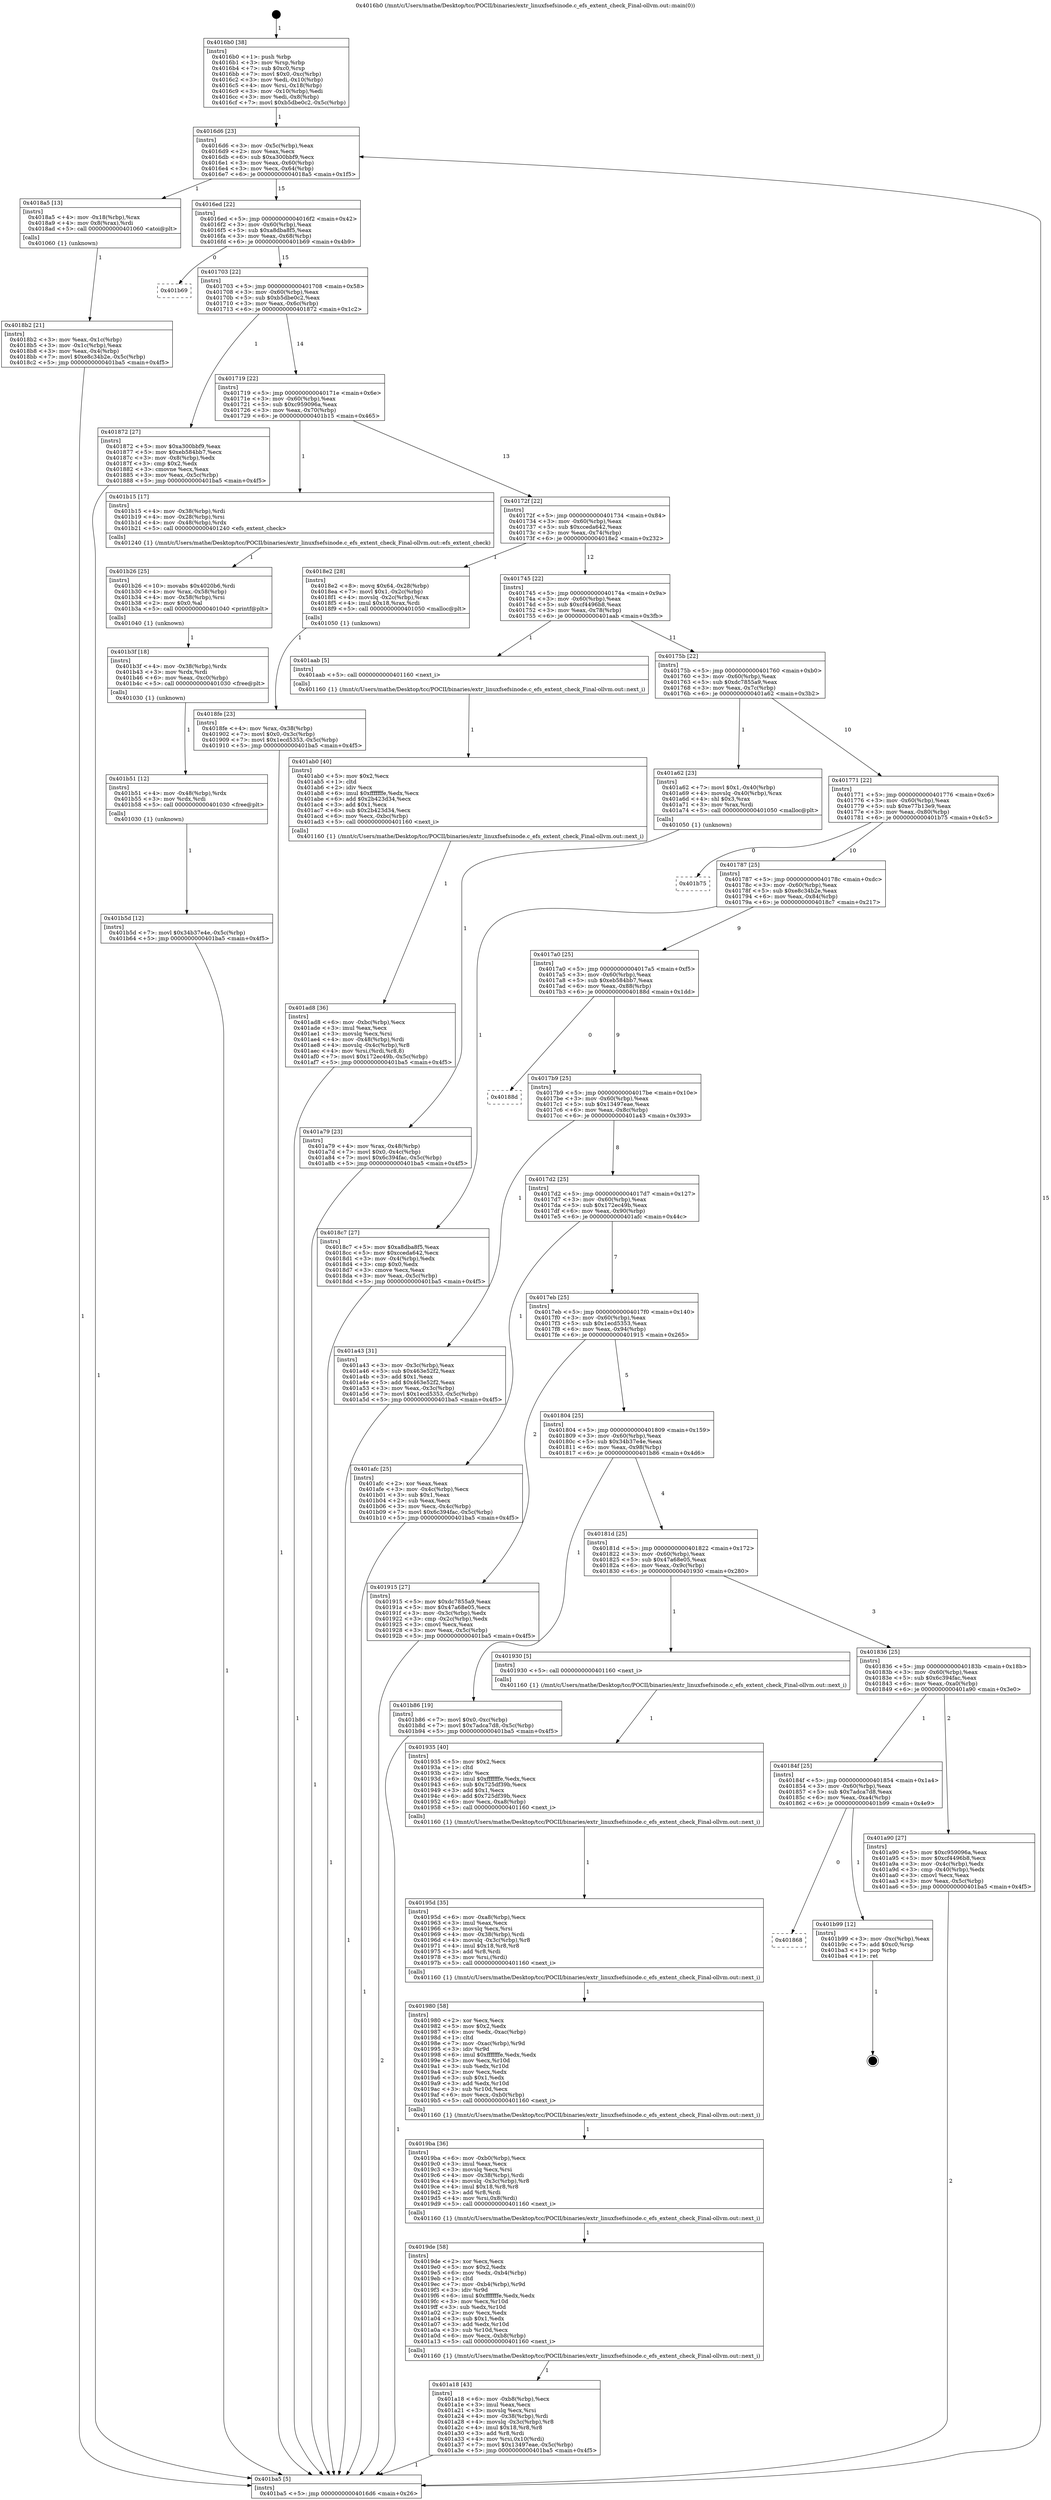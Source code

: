 digraph "0x4016b0" {
  label = "0x4016b0 (/mnt/c/Users/mathe/Desktop/tcc/POCII/binaries/extr_linuxfsefsinode.c_efs_extent_check_Final-ollvm.out::main(0))"
  labelloc = "t"
  node[shape=record]

  Entry [label="",width=0.3,height=0.3,shape=circle,fillcolor=black,style=filled]
  "0x4016d6" [label="{
     0x4016d6 [23]\l
     | [instrs]\l
     &nbsp;&nbsp;0x4016d6 \<+3\>: mov -0x5c(%rbp),%eax\l
     &nbsp;&nbsp;0x4016d9 \<+2\>: mov %eax,%ecx\l
     &nbsp;&nbsp;0x4016db \<+6\>: sub $0xa300bbf9,%ecx\l
     &nbsp;&nbsp;0x4016e1 \<+3\>: mov %eax,-0x60(%rbp)\l
     &nbsp;&nbsp;0x4016e4 \<+3\>: mov %ecx,-0x64(%rbp)\l
     &nbsp;&nbsp;0x4016e7 \<+6\>: je 00000000004018a5 \<main+0x1f5\>\l
  }"]
  "0x4018a5" [label="{
     0x4018a5 [13]\l
     | [instrs]\l
     &nbsp;&nbsp;0x4018a5 \<+4\>: mov -0x18(%rbp),%rax\l
     &nbsp;&nbsp;0x4018a9 \<+4\>: mov 0x8(%rax),%rdi\l
     &nbsp;&nbsp;0x4018ad \<+5\>: call 0000000000401060 \<atoi@plt\>\l
     | [calls]\l
     &nbsp;&nbsp;0x401060 \{1\} (unknown)\l
  }"]
  "0x4016ed" [label="{
     0x4016ed [22]\l
     | [instrs]\l
     &nbsp;&nbsp;0x4016ed \<+5\>: jmp 00000000004016f2 \<main+0x42\>\l
     &nbsp;&nbsp;0x4016f2 \<+3\>: mov -0x60(%rbp),%eax\l
     &nbsp;&nbsp;0x4016f5 \<+5\>: sub $0xa8dba8f5,%eax\l
     &nbsp;&nbsp;0x4016fa \<+3\>: mov %eax,-0x68(%rbp)\l
     &nbsp;&nbsp;0x4016fd \<+6\>: je 0000000000401b69 \<main+0x4b9\>\l
  }"]
  Exit [label="",width=0.3,height=0.3,shape=circle,fillcolor=black,style=filled,peripheries=2]
  "0x401b69" [label="{
     0x401b69\l
  }", style=dashed]
  "0x401703" [label="{
     0x401703 [22]\l
     | [instrs]\l
     &nbsp;&nbsp;0x401703 \<+5\>: jmp 0000000000401708 \<main+0x58\>\l
     &nbsp;&nbsp;0x401708 \<+3\>: mov -0x60(%rbp),%eax\l
     &nbsp;&nbsp;0x40170b \<+5\>: sub $0xb5dbe0c2,%eax\l
     &nbsp;&nbsp;0x401710 \<+3\>: mov %eax,-0x6c(%rbp)\l
     &nbsp;&nbsp;0x401713 \<+6\>: je 0000000000401872 \<main+0x1c2\>\l
  }"]
  "0x401868" [label="{
     0x401868\l
  }", style=dashed]
  "0x401872" [label="{
     0x401872 [27]\l
     | [instrs]\l
     &nbsp;&nbsp;0x401872 \<+5\>: mov $0xa300bbf9,%eax\l
     &nbsp;&nbsp;0x401877 \<+5\>: mov $0xeb584bb7,%ecx\l
     &nbsp;&nbsp;0x40187c \<+3\>: mov -0x8(%rbp),%edx\l
     &nbsp;&nbsp;0x40187f \<+3\>: cmp $0x2,%edx\l
     &nbsp;&nbsp;0x401882 \<+3\>: cmovne %ecx,%eax\l
     &nbsp;&nbsp;0x401885 \<+3\>: mov %eax,-0x5c(%rbp)\l
     &nbsp;&nbsp;0x401888 \<+5\>: jmp 0000000000401ba5 \<main+0x4f5\>\l
  }"]
  "0x401719" [label="{
     0x401719 [22]\l
     | [instrs]\l
     &nbsp;&nbsp;0x401719 \<+5\>: jmp 000000000040171e \<main+0x6e\>\l
     &nbsp;&nbsp;0x40171e \<+3\>: mov -0x60(%rbp),%eax\l
     &nbsp;&nbsp;0x401721 \<+5\>: sub $0xc959096a,%eax\l
     &nbsp;&nbsp;0x401726 \<+3\>: mov %eax,-0x70(%rbp)\l
     &nbsp;&nbsp;0x401729 \<+6\>: je 0000000000401b15 \<main+0x465\>\l
  }"]
  "0x401ba5" [label="{
     0x401ba5 [5]\l
     | [instrs]\l
     &nbsp;&nbsp;0x401ba5 \<+5\>: jmp 00000000004016d6 \<main+0x26\>\l
  }"]
  "0x4016b0" [label="{
     0x4016b0 [38]\l
     | [instrs]\l
     &nbsp;&nbsp;0x4016b0 \<+1\>: push %rbp\l
     &nbsp;&nbsp;0x4016b1 \<+3\>: mov %rsp,%rbp\l
     &nbsp;&nbsp;0x4016b4 \<+7\>: sub $0xc0,%rsp\l
     &nbsp;&nbsp;0x4016bb \<+7\>: movl $0x0,-0xc(%rbp)\l
     &nbsp;&nbsp;0x4016c2 \<+3\>: mov %edi,-0x10(%rbp)\l
     &nbsp;&nbsp;0x4016c5 \<+4\>: mov %rsi,-0x18(%rbp)\l
     &nbsp;&nbsp;0x4016c9 \<+3\>: mov -0x10(%rbp),%edi\l
     &nbsp;&nbsp;0x4016cc \<+3\>: mov %edi,-0x8(%rbp)\l
     &nbsp;&nbsp;0x4016cf \<+7\>: movl $0xb5dbe0c2,-0x5c(%rbp)\l
  }"]
  "0x4018b2" [label="{
     0x4018b2 [21]\l
     | [instrs]\l
     &nbsp;&nbsp;0x4018b2 \<+3\>: mov %eax,-0x1c(%rbp)\l
     &nbsp;&nbsp;0x4018b5 \<+3\>: mov -0x1c(%rbp),%eax\l
     &nbsp;&nbsp;0x4018b8 \<+3\>: mov %eax,-0x4(%rbp)\l
     &nbsp;&nbsp;0x4018bb \<+7\>: movl $0xe8c34b2e,-0x5c(%rbp)\l
     &nbsp;&nbsp;0x4018c2 \<+5\>: jmp 0000000000401ba5 \<main+0x4f5\>\l
  }"]
  "0x401b99" [label="{
     0x401b99 [12]\l
     | [instrs]\l
     &nbsp;&nbsp;0x401b99 \<+3\>: mov -0xc(%rbp),%eax\l
     &nbsp;&nbsp;0x401b9c \<+7\>: add $0xc0,%rsp\l
     &nbsp;&nbsp;0x401ba3 \<+1\>: pop %rbp\l
     &nbsp;&nbsp;0x401ba4 \<+1\>: ret\l
  }"]
  "0x401b15" [label="{
     0x401b15 [17]\l
     | [instrs]\l
     &nbsp;&nbsp;0x401b15 \<+4\>: mov -0x38(%rbp),%rdi\l
     &nbsp;&nbsp;0x401b19 \<+4\>: mov -0x28(%rbp),%rsi\l
     &nbsp;&nbsp;0x401b1d \<+4\>: mov -0x48(%rbp),%rdx\l
     &nbsp;&nbsp;0x401b21 \<+5\>: call 0000000000401240 \<efs_extent_check\>\l
     | [calls]\l
     &nbsp;&nbsp;0x401240 \{1\} (/mnt/c/Users/mathe/Desktop/tcc/POCII/binaries/extr_linuxfsefsinode.c_efs_extent_check_Final-ollvm.out::efs_extent_check)\l
  }"]
  "0x40172f" [label="{
     0x40172f [22]\l
     | [instrs]\l
     &nbsp;&nbsp;0x40172f \<+5\>: jmp 0000000000401734 \<main+0x84\>\l
     &nbsp;&nbsp;0x401734 \<+3\>: mov -0x60(%rbp),%eax\l
     &nbsp;&nbsp;0x401737 \<+5\>: sub $0xcceda642,%eax\l
     &nbsp;&nbsp;0x40173c \<+3\>: mov %eax,-0x74(%rbp)\l
     &nbsp;&nbsp;0x40173f \<+6\>: je 00000000004018e2 \<main+0x232\>\l
  }"]
  "0x401b5d" [label="{
     0x401b5d [12]\l
     | [instrs]\l
     &nbsp;&nbsp;0x401b5d \<+7\>: movl $0x34b37e4e,-0x5c(%rbp)\l
     &nbsp;&nbsp;0x401b64 \<+5\>: jmp 0000000000401ba5 \<main+0x4f5\>\l
  }"]
  "0x4018e2" [label="{
     0x4018e2 [28]\l
     | [instrs]\l
     &nbsp;&nbsp;0x4018e2 \<+8\>: movq $0x64,-0x28(%rbp)\l
     &nbsp;&nbsp;0x4018ea \<+7\>: movl $0x1,-0x2c(%rbp)\l
     &nbsp;&nbsp;0x4018f1 \<+4\>: movslq -0x2c(%rbp),%rax\l
     &nbsp;&nbsp;0x4018f5 \<+4\>: imul $0x18,%rax,%rdi\l
     &nbsp;&nbsp;0x4018f9 \<+5\>: call 0000000000401050 \<malloc@plt\>\l
     | [calls]\l
     &nbsp;&nbsp;0x401050 \{1\} (unknown)\l
  }"]
  "0x401745" [label="{
     0x401745 [22]\l
     | [instrs]\l
     &nbsp;&nbsp;0x401745 \<+5\>: jmp 000000000040174a \<main+0x9a\>\l
     &nbsp;&nbsp;0x40174a \<+3\>: mov -0x60(%rbp),%eax\l
     &nbsp;&nbsp;0x40174d \<+5\>: sub $0xcf4496b8,%eax\l
     &nbsp;&nbsp;0x401752 \<+3\>: mov %eax,-0x78(%rbp)\l
     &nbsp;&nbsp;0x401755 \<+6\>: je 0000000000401aab \<main+0x3fb\>\l
  }"]
  "0x401b51" [label="{
     0x401b51 [12]\l
     | [instrs]\l
     &nbsp;&nbsp;0x401b51 \<+4\>: mov -0x48(%rbp),%rdx\l
     &nbsp;&nbsp;0x401b55 \<+3\>: mov %rdx,%rdi\l
     &nbsp;&nbsp;0x401b58 \<+5\>: call 0000000000401030 \<free@plt\>\l
     | [calls]\l
     &nbsp;&nbsp;0x401030 \{1\} (unknown)\l
  }"]
  "0x401aab" [label="{
     0x401aab [5]\l
     | [instrs]\l
     &nbsp;&nbsp;0x401aab \<+5\>: call 0000000000401160 \<next_i\>\l
     | [calls]\l
     &nbsp;&nbsp;0x401160 \{1\} (/mnt/c/Users/mathe/Desktop/tcc/POCII/binaries/extr_linuxfsefsinode.c_efs_extent_check_Final-ollvm.out::next_i)\l
  }"]
  "0x40175b" [label="{
     0x40175b [22]\l
     | [instrs]\l
     &nbsp;&nbsp;0x40175b \<+5\>: jmp 0000000000401760 \<main+0xb0\>\l
     &nbsp;&nbsp;0x401760 \<+3\>: mov -0x60(%rbp),%eax\l
     &nbsp;&nbsp;0x401763 \<+5\>: sub $0xdc7855a9,%eax\l
     &nbsp;&nbsp;0x401768 \<+3\>: mov %eax,-0x7c(%rbp)\l
     &nbsp;&nbsp;0x40176b \<+6\>: je 0000000000401a62 \<main+0x3b2\>\l
  }"]
  "0x401b3f" [label="{
     0x401b3f [18]\l
     | [instrs]\l
     &nbsp;&nbsp;0x401b3f \<+4\>: mov -0x38(%rbp),%rdx\l
     &nbsp;&nbsp;0x401b43 \<+3\>: mov %rdx,%rdi\l
     &nbsp;&nbsp;0x401b46 \<+6\>: mov %eax,-0xc0(%rbp)\l
     &nbsp;&nbsp;0x401b4c \<+5\>: call 0000000000401030 \<free@plt\>\l
     | [calls]\l
     &nbsp;&nbsp;0x401030 \{1\} (unknown)\l
  }"]
  "0x401a62" [label="{
     0x401a62 [23]\l
     | [instrs]\l
     &nbsp;&nbsp;0x401a62 \<+7\>: movl $0x1,-0x40(%rbp)\l
     &nbsp;&nbsp;0x401a69 \<+4\>: movslq -0x40(%rbp),%rax\l
     &nbsp;&nbsp;0x401a6d \<+4\>: shl $0x3,%rax\l
     &nbsp;&nbsp;0x401a71 \<+3\>: mov %rax,%rdi\l
     &nbsp;&nbsp;0x401a74 \<+5\>: call 0000000000401050 \<malloc@plt\>\l
     | [calls]\l
     &nbsp;&nbsp;0x401050 \{1\} (unknown)\l
  }"]
  "0x401771" [label="{
     0x401771 [22]\l
     | [instrs]\l
     &nbsp;&nbsp;0x401771 \<+5\>: jmp 0000000000401776 \<main+0xc6\>\l
     &nbsp;&nbsp;0x401776 \<+3\>: mov -0x60(%rbp),%eax\l
     &nbsp;&nbsp;0x401779 \<+5\>: sub $0xe77b13e9,%eax\l
     &nbsp;&nbsp;0x40177e \<+3\>: mov %eax,-0x80(%rbp)\l
     &nbsp;&nbsp;0x401781 \<+6\>: je 0000000000401b75 \<main+0x4c5\>\l
  }"]
  "0x401b26" [label="{
     0x401b26 [25]\l
     | [instrs]\l
     &nbsp;&nbsp;0x401b26 \<+10\>: movabs $0x4020b6,%rdi\l
     &nbsp;&nbsp;0x401b30 \<+4\>: mov %rax,-0x58(%rbp)\l
     &nbsp;&nbsp;0x401b34 \<+4\>: mov -0x58(%rbp),%rsi\l
     &nbsp;&nbsp;0x401b38 \<+2\>: mov $0x0,%al\l
     &nbsp;&nbsp;0x401b3a \<+5\>: call 0000000000401040 \<printf@plt\>\l
     | [calls]\l
     &nbsp;&nbsp;0x401040 \{1\} (unknown)\l
  }"]
  "0x401b75" [label="{
     0x401b75\l
  }", style=dashed]
  "0x401787" [label="{
     0x401787 [25]\l
     | [instrs]\l
     &nbsp;&nbsp;0x401787 \<+5\>: jmp 000000000040178c \<main+0xdc\>\l
     &nbsp;&nbsp;0x40178c \<+3\>: mov -0x60(%rbp),%eax\l
     &nbsp;&nbsp;0x40178f \<+5\>: sub $0xe8c34b2e,%eax\l
     &nbsp;&nbsp;0x401794 \<+6\>: mov %eax,-0x84(%rbp)\l
     &nbsp;&nbsp;0x40179a \<+6\>: je 00000000004018c7 \<main+0x217\>\l
  }"]
  "0x401ad8" [label="{
     0x401ad8 [36]\l
     | [instrs]\l
     &nbsp;&nbsp;0x401ad8 \<+6\>: mov -0xbc(%rbp),%ecx\l
     &nbsp;&nbsp;0x401ade \<+3\>: imul %eax,%ecx\l
     &nbsp;&nbsp;0x401ae1 \<+3\>: movslq %ecx,%rsi\l
     &nbsp;&nbsp;0x401ae4 \<+4\>: mov -0x48(%rbp),%rdi\l
     &nbsp;&nbsp;0x401ae8 \<+4\>: movslq -0x4c(%rbp),%r8\l
     &nbsp;&nbsp;0x401aec \<+4\>: mov %rsi,(%rdi,%r8,8)\l
     &nbsp;&nbsp;0x401af0 \<+7\>: movl $0x172ec49b,-0x5c(%rbp)\l
     &nbsp;&nbsp;0x401af7 \<+5\>: jmp 0000000000401ba5 \<main+0x4f5\>\l
  }"]
  "0x4018c7" [label="{
     0x4018c7 [27]\l
     | [instrs]\l
     &nbsp;&nbsp;0x4018c7 \<+5\>: mov $0xa8dba8f5,%eax\l
     &nbsp;&nbsp;0x4018cc \<+5\>: mov $0xcceda642,%ecx\l
     &nbsp;&nbsp;0x4018d1 \<+3\>: mov -0x4(%rbp),%edx\l
     &nbsp;&nbsp;0x4018d4 \<+3\>: cmp $0x0,%edx\l
     &nbsp;&nbsp;0x4018d7 \<+3\>: cmove %ecx,%eax\l
     &nbsp;&nbsp;0x4018da \<+3\>: mov %eax,-0x5c(%rbp)\l
     &nbsp;&nbsp;0x4018dd \<+5\>: jmp 0000000000401ba5 \<main+0x4f5\>\l
  }"]
  "0x4017a0" [label="{
     0x4017a0 [25]\l
     | [instrs]\l
     &nbsp;&nbsp;0x4017a0 \<+5\>: jmp 00000000004017a5 \<main+0xf5\>\l
     &nbsp;&nbsp;0x4017a5 \<+3\>: mov -0x60(%rbp),%eax\l
     &nbsp;&nbsp;0x4017a8 \<+5\>: sub $0xeb584bb7,%eax\l
     &nbsp;&nbsp;0x4017ad \<+6\>: mov %eax,-0x88(%rbp)\l
     &nbsp;&nbsp;0x4017b3 \<+6\>: je 000000000040188d \<main+0x1dd\>\l
  }"]
  "0x4018fe" [label="{
     0x4018fe [23]\l
     | [instrs]\l
     &nbsp;&nbsp;0x4018fe \<+4\>: mov %rax,-0x38(%rbp)\l
     &nbsp;&nbsp;0x401902 \<+7\>: movl $0x0,-0x3c(%rbp)\l
     &nbsp;&nbsp;0x401909 \<+7\>: movl $0x1ecd5353,-0x5c(%rbp)\l
     &nbsp;&nbsp;0x401910 \<+5\>: jmp 0000000000401ba5 \<main+0x4f5\>\l
  }"]
  "0x401ab0" [label="{
     0x401ab0 [40]\l
     | [instrs]\l
     &nbsp;&nbsp;0x401ab0 \<+5\>: mov $0x2,%ecx\l
     &nbsp;&nbsp;0x401ab5 \<+1\>: cltd\l
     &nbsp;&nbsp;0x401ab6 \<+2\>: idiv %ecx\l
     &nbsp;&nbsp;0x401ab8 \<+6\>: imul $0xfffffffe,%edx,%ecx\l
     &nbsp;&nbsp;0x401abe \<+6\>: add $0x2b423d34,%ecx\l
     &nbsp;&nbsp;0x401ac4 \<+3\>: add $0x1,%ecx\l
     &nbsp;&nbsp;0x401ac7 \<+6\>: sub $0x2b423d34,%ecx\l
     &nbsp;&nbsp;0x401acd \<+6\>: mov %ecx,-0xbc(%rbp)\l
     &nbsp;&nbsp;0x401ad3 \<+5\>: call 0000000000401160 \<next_i\>\l
     | [calls]\l
     &nbsp;&nbsp;0x401160 \{1\} (/mnt/c/Users/mathe/Desktop/tcc/POCII/binaries/extr_linuxfsefsinode.c_efs_extent_check_Final-ollvm.out::next_i)\l
  }"]
  "0x40188d" [label="{
     0x40188d\l
  }", style=dashed]
  "0x4017b9" [label="{
     0x4017b9 [25]\l
     | [instrs]\l
     &nbsp;&nbsp;0x4017b9 \<+5\>: jmp 00000000004017be \<main+0x10e\>\l
     &nbsp;&nbsp;0x4017be \<+3\>: mov -0x60(%rbp),%eax\l
     &nbsp;&nbsp;0x4017c1 \<+5\>: sub $0x13497eae,%eax\l
     &nbsp;&nbsp;0x4017c6 \<+6\>: mov %eax,-0x8c(%rbp)\l
     &nbsp;&nbsp;0x4017cc \<+6\>: je 0000000000401a43 \<main+0x393\>\l
  }"]
  "0x40184f" [label="{
     0x40184f [25]\l
     | [instrs]\l
     &nbsp;&nbsp;0x40184f \<+5\>: jmp 0000000000401854 \<main+0x1a4\>\l
     &nbsp;&nbsp;0x401854 \<+3\>: mov -0x60(%rbp),%eax\l
     &nbsp;&nbsp;0x401857 \<+5\>: sub $0x7adca7d8,%eax\l
     &nbsp;&nbsp;0x40185c \<+6\>: mov %eax,-0xa4(%rbp)\l
     &nbsp;&nbsp;0x401862 \<+6\>: je 0000000000401b99 \<main+0x4e9\>\l
  }"]
  "0x401a43" [label="{
     0x401a43 [31]\l
     | [instrs]\l
     &nbsp;&nbsp;0x401a43 \<+3\>: mov -0x3c(%rbp),%eax\l
     &nbsp;&nbsp;0x401a46 \<+5\>: sub $0x463e52f2,%eax\l
     &nbsp;&nbsp;0x401a4b \<+3\>: add $0x1,%eax\l
     &nbsp;&nbsp;0x401a4e \<+5\>: add $0x463e52f2,%eax\l
     &nbsp;&nbsp;0x401a53 \<+3\>: mov %eax,-0x3c(%rbp)\l
     &nbsp;&nbsp;0x401a56 \<+7\>: movl $0x1ecd5353,-0x5c(%rbp)\l
     &nbsp;&nbsp;0x401a5d \<+5\>: jmp 0000000000401ba5 \<main+0x4f5\>\l
  }"]
  "0x4017d2" [label="{
     0x4017d2 [25]\l
     | [instrs]\l
     &nbsp;&nbsp;0x4017d2 \<+5\>: jmp 00000000004017d7 \<main+0x127\>\l
     &nbsp;&nbsp;0x4017d7 \<+3\>: mov -0x60(%rbp),%eax\l
     &nbsp;&nbsp;0x4017da \<+5\>: sub $0x172ec49b,%eax\l
     &nbsp;&nbsp;0x4017df \<+6\>: mov %eax,-0x90(%rbp)\l
     &nbsp;&nbsp;0x4017e5 \<+6\>: je 0000000000401afc \<main+0x44c\>\l
  }"]
  "0x401a90" [label="{
     0x401a90 [27]\l
     | [instrs]\l
     &nbsp;&nbsp;0x401a90 \<+5\>: mov $0xc959096a,%eax\l
     &nbsp;&nbsp;0x401a95 \<+5\>: mov $0xcf4496b8,%ecx\l
     &nbsp;&nbsp;0x401a9a \<+3\>: mov -0x4c(%rbp),%edx\l
     &nbsp;&nbsp;0x401a9d \<+3\>: cmp -0x40(%rbp),%edx\l
     &nbsp;&nbsp;0x401aa0 \<+3\>: cmovl %ecx,%eax\l
     &nbsp;&nbsp;0x401aa3 \<+3\>: mov %eax,-0x5c(%rbp)\l
     &nbsp;&nbsp;0x401aa6 \<+5\>: jmp 0000000000401ba5 \<main+0x4f5\>\l
  }"]
  "0x401afc" [label="{
     0x401afc [25]\l
     | [instrs]\l
     &nbsp;&nbsp;0x401afc \<+2\>: xor %eax,%eax\l
     &nbsp;&nbsp;0x401afe \<+3\>: mov -0x4c(%rbp),%ecx\l
     &nbsp;&nbsp;0x401b01 \<+3\>: sub $0x1,%eax\l
     &nbsp;&nbsp;0x401b04 \<+2\>: sub %eax,%ecx\l
     &nbsp;&nbsp;0x401b06 \<+3\>: mov %ecx,-0x4c(%rbp)\l
     &nbsp;&nbsp;0x401b09 \<+7\>: movl $0x6c394fac,-0x5c(%rbp)\l
     &nbsp;&nbsp;0x401b10 \<+5\>: jmp 0000000000401ba5 \<main+0x4f5\>\l
  }"]
  "0x4017eb" [label="{
     0x4017eb [25]\l
     | [instrs]\l
     &nbsp;&nbsp;0x4017eb \<+5\>: jmp 00000000004017f0 \<main+0x140\>\l
     &nbsp;&nbsp;0x4017f0 \<+3\>: mov -0x60(%rbp),%eax\l
     &nbsp;&nbsp;0x4017f3 \<+5\>: sub $0x1ecd5353,%eax\l
     &nbsp;&nbsp;0x4017f8 \<+6\>: mov %eax,-0x94(%rbp)\l
     &nbsp;&nbsp;0x4017fe \<+6\>: je 0000000000401915 \<main+0x265\>\l
  }"]
  "0x401a79" [label="{
     0x401a79 [23]\l
     | [instrs]\l
     &nbsp;&nbsp;0x401a79 \<+4\>: mov %rax,-0x48(%rbp)\l
     &nbsp;&nbsp;0x401a7d \<+7\>: movl $0x0,-0x4c(%rbp)\l
     &nbsp;&nbsp;0x401a84 \<+7\>: movl $0x6c394fac,-0x5c(%rbp)\l
     &nbsp;&nbsp;0x401a8b \<+5\>: jmp 0000000000401ba5 \<main+0x4f5\>\l
  }"]
  "0x401915" [label="{
     0x401915 [27]\l
     | [instrs]\l
     &nbsp;&nbsp;0x401915 \<+5\>: mov $0xdc7855a9,%eax\l
     &nbsp;&nbsp;0x40191a \<+5\>: mov $0x47a68e05,%ecx\l
     &nbsp;&nbsp;0x40191f \<+3\>: mov -0x3c(%rbp),%edx\l
     &nbsp;&nbsp;0x401922 \<+3\>: cmp -0x2c(%rbp),%edx\l
     &nbsp;&nbsp;0x401925 \<+3\>: cmovl %ecx,%eax\l
     &nbsp;&nbsp;0x401928 \<+3\>: mov %eax,-0x5c(%rbp)\l
     &nbsp;&nbsp;0x40192b \<+5\>: jmp 0000000000401ba5 \<main+0x4f5\>\l
  }"]
  "0x401804" [label="{
     0x401804 [25]\l
     | [instrs]\l
     &nbsp;&nbsp;0x401804 \<+5\>: jmp 0000000000401809 \<main+0x159\>\l
     &nbsp;&nbsp;0x401809 \<+3\>: mov -0x60(%rbp),%eax\l
     &nbsp;&nbsp;0x40180c \<+5\>: sub $0x34b37e4e,%eax\l
     &nbsp;&nbsp;0x401811 \<+6\>: mov %eax,-0x98(%rbp)\l
     &nbsp;&nbsp;0x401817 \<+6\>: je 0000000000401b86 \<main+0x4d6\>\l
  }"]
  "0x401a18" [label="{
     0x401a18 [43]\l
     | [instrs]\l
     &nbsp;&nbsp;0x401a18 \<+6\>: mov -0xb8(%rbp),%ecx\l
     &nbsp;&nbsp;0x401a1e \<+3\>: imul %eax,%ecx\l
     &nbsp;&nbsp;0x401a21 \<+3\>: movslq %ecx,%rsi\l
     &nbsp;&nbsp;0x401a24 \<+4\>: mov -0x38(%rbp),%rdi\l
     &nbsp;&nbsp;0x401a28 \<+4\>: movslq -0x3c(%rbp),%r8\l
     &nbsp;&nbsp;0x401a2c \<+4\>: imul $0x18,%r8,%r8\l
     &nbsp;&nbsp;0x401a30 \<+3\>: add %r8,%rdi\l
     &nbsp;&nbsp;0x401a33 \<+4\>: mov %rsi,0x10(%rdi)\l
     &nbsp;&nbsp;0x401a37 \<+7\>: movl $0x13497eae,-0x5c(%rbp)\l
     &nbsp;&nbsp;0x401a3e \<+5\>: jmp 0000000000401ba5 \<main+0x4f5\>\l
  }"]
  "0x401b86" [label="{
     0x401b86 [19]\l
     | [instrs]\l
     &nbsp;&nbsp;0x401b86 \<+7\>: movl $0x0,-0xc(%rbp)\l
     &nbsp;&nbsp;0x401b8d \<+7\>: movl $0x7adca7d8,-0x5c(%rbp)\l
     &nbsp;&nbsp;0x401b94 \<+5\>: jmp 0000000000401ba5 \<main+0x4f5\>\l
  }"]
  "0x40181d" [label="{
     0x40181d [25]\l
     | [instrs]\l
     &nbsp;&nbsp;0x40181d \<+5\>: jmp 0000000000401822 \<main+0x172\>\l
     &nbsp;&nbsp;0x401822 \<+3\>: mov -0x60(%rbp),%eax\l
     &nbsp;&nbsp;0x401825 \<+5\>: sub $0x47a68e05,%eax\l
     &nbsp;&nbsp;0x40182a \<+6\>: mov %eax,-0x9c(%rbp)\l
     &nbsp;&nbsp;0x401830 \<+6\>: je 0000000000401930 \<main+0x280\>\l
  }"]
  "0x4019de" [label="{
     0x4019de [58]\l
     | [instrs]\l
     &nbsp;&nbsp;0x4019de \<+2\>: xor %ecx,%ecx\l
     &nbsp;&nbsp;0x4019e0 \<+5\>: mov $0x2,%edx\l
     &nbsp;&nbsp;0x4019e5 \<+6\>: mov %edx,-0xb4(%rbp)\l
     &nbsp;&nbsp;0x4019eb \<+1\>: cltd\l
     &nbsp;&nbsp;0x4019ec \<+7\>: mov -0xb4(%rbp),%r9d\l
     &nbsp;&nbsp;0x4019f3 \<+3\>: idiv %r9d\l
     &nbsp;&nbsp;0x4019f6 \<+6\>: imul $0xfffffffe,%edx,%edx\l
     &nbsp;&nbsp;0x4019fc \<+3\>: mov %ecx,%r10d\l
     &nbsp;&nbsp;0x4019ff \<+3\>: sub %edx,%r10d\l
     &nbsp;&nbsp;0x401a02 \<+2\>: mov %ecx,%edx\l
     &nbsp;&nbsp;0x401a04 \<+3\>: sub $0x1,%edx\l
     &nbsp;&nbsp;0x401a07 \<+3\>: add %edx,%r10d\l
     &nbsp;&nbsp;0x401a0a \<+3\>: sub %r10d,%ecx\l
     &nbsp;&nbsp;0x401a0d \<+6\>: mov %ecx,-0xb8(%rbp)\l
     &nbsp;&nbsp;0x401a13 \<+5\>: call 0000000000401160 \<next_i\>\l
     | [calls]\l
     &nbsp;&nbsp;0x401160 \{1\} (/mnt/c/Users/mathe/Desktop/tcc/POCII/binaries/extr_linuxfsefsinode.c_efs_extent_check_Final-ollvm.out::next_i)\l
  }"]
  "0x401930" [label="{
     0x401930 [5]\l
     | [instrs]\l
     &nbsp;&nbsp;0x401930 \<+5\>: call 0000000000401160 \<next_i\>\l
     | [calls]\l
     &nbsp;&nbsp;0x401160 \{1\} (/mnt/c/Users/mathe/Desktop/tcc/POCII/binaries/extr_linuxfsefsinode.c_efs_extent_check_Final-ollvm.out::next_i)\l
  }"]
  "0x401836" [label="{
     0x401836 [25]\l
     | [instrs]\l
     &nbsp;&nbsp;0x401836 \<+5\>: jmp 000000000040183b \<main+0x18b\>\l
     &nbsp;&nbsp;0x40183b \<+3\>: mov -0x60(%rbp),%eax\l
     &nbsp;&nbsp;0x40183e \<+5\>: sub $0x6c394fac,%eax\l
     &nbsp;&nbsp;0x401843 \<+6\>: mov %eax,-0xa0(%rbp)\l
     &nbsp;&nbsp;0x401849 \<+6\>: je 0000000000401a90 \<main+0x3e0\>\l
  }"]
  "0x401935" [label="{
     0x401935 [40]\l
     | [instrs]\l
     &nbsp;&nbsp;0x401935 \<+5\>: mov $0x2,%ecx\l
     &nbsp;&nbsp;0x40193a \<+1\>: cltd\l
     &nbsp;&nbsp;0x40193b \<+2\>: idiv %ecx\l
     &nbsp;&nbsp;0x40193d \<+6\>: imul $0xfffffffe,%edx,%ecx\l
     &nbsp;&nbsp;0x401943 \<+6\>: sub $0x725df39b,%ecx\l
     &nbsp;&nbsp;0x401949 \<+3\>: add $0x1,%ecx\l
     &nbsp;&nbsp;0x40194c \<+6\>: add $0x725df39b,%ecx\l
     &nbsp;&nbsp;0x401952 \<+6\>: mov %ecx,-0xa8(%rbp)\l
     &nbsp;&nbsp;0x401958 \<+5\>: call 0000000000401160 \<next_i\>\l
     | [calls]\l
     &nbsp;&nbsp;0x401160 \{1\} (/mnt/c/Users/mathe/Desktop/tcc/POCII/binaries/extr_linuxfsefsinode.c_efs_extent_check_Final-ollvm.out::next_i)\l
  }"]
  "0x40195d" [label="{
     0x40195d [35]\l
     | [instrs]\l
     &nbsp;&nbsp;0x40195d \<+6\>: mov -0xa8(%rbp),%ecx\l
     &nbsp;&nbsp;0x401963 \<+3\>: imul %eax,%ecx\l
     &nbsp;&nbsp;0x401966 \<+3\>: movslq %ecx,%rsi\l
     &nbsp;&nbsp;0x401969 \<+4\>: mov -0x38(%rbp),%rdi\l
     &nbsp;&nbsp;0x40196d \<+4\>: movslq -0x3c(%rbp),%r8\l
     &nbsp;&nbsp;0x401971 \<+4\>: imul $0x18,%r8,%r8\l
     &nbsp;&nbsp;0x401975 \<+3\>: add %r8,%rdi\l
     &nbsp;&nbsp;0x401978 \<+3\>: mov %rsi,(%rdi)\l
     &nbsp;&nbsp;0x40197b \<+5\>: call 0000000000401160 \<next_i\>\l
     | [calls]\l
     &nbsp;&nbsp;0x401160 \{1\} (/mnt/c/Users/mathe/Desktop/tcc/POCII/binaries/extr_linuxfsefsinode.c_efs_extent_check_Final-ollvm.out::next_i)\l
  }"]
  "0x401980" [label="{
     0x401980 [58]\l
     | [instrs]\l
     &nbsp;&nbsp;0x401980 \<+2\>: xor %ecx,%ecx\l
     &nbsp;&nbsp;0x401982 \<+5\>: mov $0x2,%edx\l
     &nbsp;&nbsp;0x401987 \<+6\>: mov %edx,-0xac(%rbp)\l
     &nbsp;&nbsp;0x40198d \<+1\>: cltd\l
     &nbsp;&nbsp;0x40198e \<+7\>: mov -0xac(%rbp),%r9d\l
     &nbsp;&nbsp;0x401995 \<+3\>: idiv %r9d\l
     &nbsp;&nbsp;0x401998 \<+6\>: imul $0xfffffffe,%edx,%edx\l
     &nbsp;&nbsp;0x40199e \<+3\>: mov %ecx,%r10d\l
     &nbsp;&nbsp;0x4019a1 \<+3\>: sub %edx,%r10d\l
     &nbsp;&nbsp;0x4019a4 \<+2\>: mov %ecx,%edx\l
     &nbsp;&nbsp;0x4019a6 \<+3\>: sub $0x1,%edx\l
     &nbsp;&nbsp;0x4019a9 \<+3\>: add %edx,%r10d\l
     &nbsp;&nbsp;0x4019ac \<+3\>: sub %r10d,%ecx\l
     &nbsp;&nbsp;0x4019af \<+6\>: mov %ecx,-0xb0(%rbp)\l
     &nbsp;&nbsp;0x4019b5 \<+5\>: call 0000000000401160 \<next_i\>\l
     | [calls]\l
     &nbsp;&nbsp;0x401160 \{1\} (/mnt/c/Users/mathe/Desktop/tcc/POCII/binaries/extr_linuxfsefsinode.c_efs_extent_check_Final-ollvm.out::next_i)\l
  }"]
  "0x4019ba" [label="{
     0x4019ba [36]\l
     | [instrs]\l
     &nbsp;&nbsp;0x4019ba \<+6\>: mov -0xb0(%rbp),%ecx\l
     &nbsp;&nbsp;0x4019c0 \<+3\>: imul %eax,%ecx\l
     &nbsp;&nbsp;0x4019c3 \<+3\>: movslq %ecx,%rsi\l
     &nbsp;&nbsp;0x4019c6 \<+4\>: mov -0x38(%rbp),%rdi\l
     &nbsp;&nbsp;0x4019ca \<+4\>: movslq -0x3c(%rbp),%r8\l
     &nbsp;&nbsp;0x4019ce \<+4\>: imul $0x18,%r8,%r8\l
     &nbsp;&nbsp;0x4019d2 \<+3\>: add %r8,%rdi\l
     &nbsp;&nbsp;0x4019d5 \<+4\>: mov %rsi,0x8(%rdi)\l
     &nbsp;&nbsp;0x4019d9 \<+5\>: call 0000000000401160 \<next_i\>\l
     | [calls]\l
     &nbsp;&nbsp;0x401160 \{1\} (/mnt/c/Users/mathe/Desktop/tcc/POCII/binaries/extr_linuxfsefsinode.c_efs_extent_check_Final-ollvm.out::next_i)\l
  }"]
  Entry -> "0x4016b0" [label=" 1"]
  "0x4016d6" -> "0x4018a5" [label=" 1"]
  "0x4016d6" -> "0x4016ed" [label=" 15"]
  "0x401b99" -> Exit [label=" 1"]
  "0x4016ed" -> "0x401b69" [label=" 0"]
  "0x4016ed" -> "0x401703" [label=" 15"]
  "0x40184f" -> "0x401868" [label=" 0"]
  "0x401703" -> "0x401872" [label=" 1"]
  "0x401703" -> "0x401719" [label=" 14"]
  "0x401872" -> "0x401ba5" [label=" 1"]
  "0x4016b0" -> "0x4016d6" [label=" 1"]
  "0x401ba5" -> "0x4016d6" [label=" 15"]
  "0x4018a5" -> "0x4018b2" [label=" 1"]
  "0x4018b2" -> "0x401ba5" [label=" 1"]
  "0x40184f" -> "0x401b99" [label=" 1"]
  "0x401719" -> "0x401b15" [label=" 1"]
  "0x401719" -> "0x40172f" [label=" 13"]
  "0x401b86" -> "0x401ba5" [label=" 1"]
  "0x40172f" -> "0x4018e2" [label=" 1"]
  "0x40172f" -> "0x401745" [label=" 12"]
  "0x401b5d" -> "0x401ba5" [label=" 1"]
  "0x401745" -> "0x401aab" [label=" 1"]
  "0x401745" -> "0x40175b" [label=" 11"]
  "0x401b51" -> "0x401b5d" [label=" 1"]
  "0x40175b" -> "0x401a62" [label=" 1"]
  "0x40175b" -> "0x401771" [label=" 10"]
  "0x401b3f" -> "0x401b51" [label=" 1"]
  "0x401771" -> "0x401b75" [label=" 0"]
  "0x401771" -> "0x401787" [label=" 10"]
  "0x401b26" -> "0x401b3f" [label=" 1"]
  "0x401787" -> "0x4018c7" [label=" 1"]
  "0x401787" -> "0x4017a0" [label=" 9"]
  "0x4018c7" -> "0x401ba5" [label=" 1"]
  "0x4018e2" -> "0x4018fe" [label=" 1"]
  "0x4018fe" -> "0x401ba5" [label=" 1"]
  "0x401b15" -> "0x401b26" [label=" 1"]
  "0x4017a0" -> "0x40188d" [label=" 0"]
  "0x4017a0" -> "0x4017b9" [label=" 9"]
  "0x401afc" -> "0x401ba5" [label=" 1"]
  "0x4017b9" -> "0x401a43" [label=" 1"]
  "0x4017b9" -> "0x4017d2" [label=" 8"]
  "0x401ad8" -> "0x401ba5" [label=" 1"]
  "0x4017d2" -> "0x401afc" [label=" 1"]
  "0x4017d2" -> "0x4017eb" [label=" 7"]
  "0x401ab0" -> "0x401ad8" [label=" 1"]
  "0x4017eb" -> "0x401915" [label=" 2"]
  "0x4017eb" -> "0x401804" [label=" 5"]
  "0x401915" -> "0x401ba5" [label=" 2"]
  "0x401a90" -> "0x401ba5" [label=" 2"]
  "0x401804" -> "0x401b86" [label=" 1"]
  "0x401804" -> "0x40181d" [label=" 4"]
  "0x401836" -> "0x40184f" [label=" 1"]
  "0x40181d" -> "0x401930" [label=" 1"]
  "0x40181d" -> "0x401836" [label=" 3"]
  "0x401930" -> "0x401935" [label=" 1"]
  "0x401935" -> "0x40195d" [label=" 1"]
  "0x40195d" -> "0x401980" [label=" 1"]
  "0x401980" -> "0x4019ba" [label=" 1"]
  "0x4019ba" -> "0x4019de" [label=" 1"]
  "0x4019de" -> "0x401a18" [label=" 1"]
  "0x401a18" -> "0x401ba5" [label=" 1"]
  "0x401a43" -> "0x401ba5" [label=" 1"]
  "0x401a62" -> "0x401a79" [label=" 1"]
  "0x401a79" -> "0x401ba5" [label=" 1"]
  "0x401aab" -> "0x401ab0" [label=" 1"]
  "0x401836" -> "0x401a90" [label=" 2"]
}
